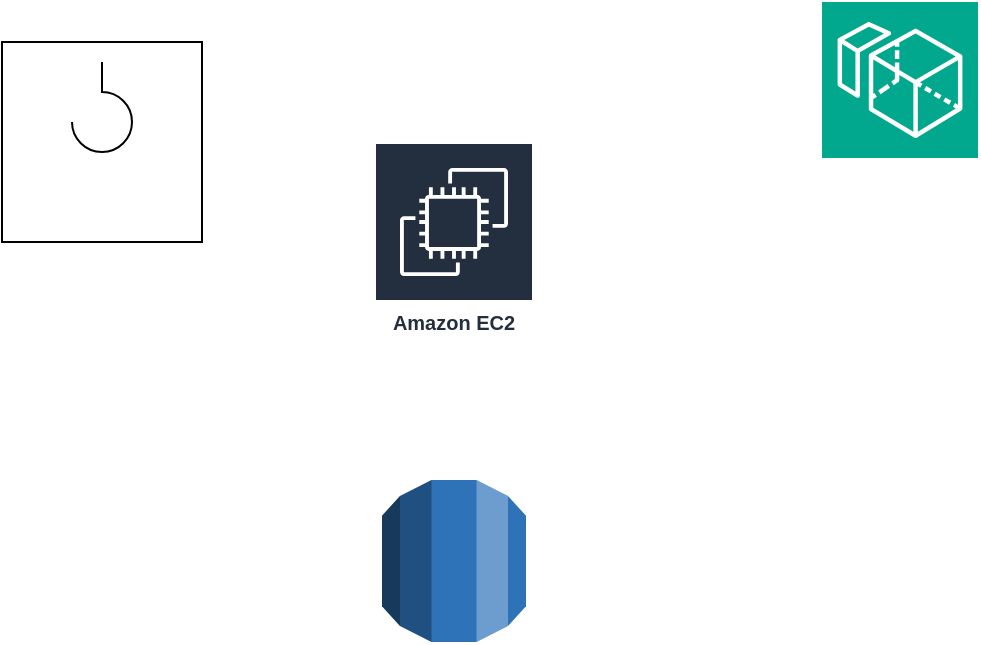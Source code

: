 <mxfile version="23.1.3" type="github">
  <diagram name="Page-1" id="hVhJlG-UkPKAi7OU5LwM">
    <mxGraphModel dx="1434" dy="746" grid="1" gridSize="10" guides="1" tooltips="1" connect="1" arrows="1" fold="1" page="1" pageScale="1" pageWidth="850" pageHeight="1100" math="0" shadow="0">
      <root>
        <mxCell id="0" />
        <mxCell id="1" parent="0" />
        <mxCell id="N_Udy_yYeKNG2tqeefmu-1" value="" style="verticalLabelPosition=bottom;outlineConnect=0;align=center;dashed=0;html=1;verticalAlign=top;shape=mxgraph.pid.misc.crane;" vertex="1" parent="1">
          <mxGeometry x="110" y="30" width="100" height="100" as="geometry" />
        </mxCell>
        <mxCell id="N_Udy_yYeKNG2tqeefmu-2" value="" style="outlineConnect=0;dashed=0;verticalLabelPosition=bottom;verticalAlign=top;align=center;html=1;shape=mxgraph.aws3.rds;fillColor=#2E73B8;gradientColor=none;" vertex="1" parent="1">
          <mxGeometry x="300" y="249" width="72" height="81" as="geometry" />
        </mxCell>
        <mxCell id="N_Udy_yYeKNG2tqeefmu-3" value="Amazon EC2" style="sketch=0;outlineConnect=0;fontColor=#232F3E;gradientColor=none;strokeColor=#ffffff;fillColor=#232F3E;dashed=0;verticalLabelPosition=middle;verticalAlign=bottom;align=center;html=1;whiteSpace=wrap;fontSize=10;fontStyle=1;spacing=3;shape=mxgraph.aws4.productIcon;prIcon=mxgraph.aws4.ec2;" vertex="1" parent="1">
          <mxGeometry x="296" y="80" width="80" height="100" as="geometry" />
        </mxCell>
        <mxCell id="N_Udy_yYeKNG2tqeefmu-4" value="" style="sketch=0;points=[[0,0,0],[0.25,0,0],[0.5,0,0],[0.75,0,0],[1,0,0],[0,1,0],[0.25,1,0],[0.5,1,0],[0.75,1,0],[1,1,0],[0,0.25,0],[0,0.5,0],[0,0.75,0],[1,0.25,0],[1,0.5,0],[1,0.75,0]];outlineConnect=0;fontColor=#232F3E;fillColor=#01A88D;strokeColor=#ffffff;dashed=0;verticalLabelPosition=bottom;verticalAlign=top;align=center;html=1;fontSize=12;fontStyle=0;aspect=fixed;shape=mxgraph.aws4.resourceIcon;resIcon=mxgraph.aws4.workspaces;" vertex="1" parent="1">
          <mxGeometry x="520" y="10" width="78" height="78" as="geometry" />
        </mxCell>
      </root>
    </mxGraphModel>
  </diagram>
</mxfile>
